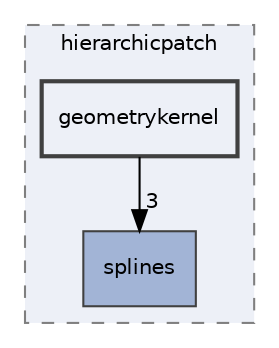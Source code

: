 digraph "geometrykernel"
{
 // LATEX_PDF_SIZE
  edge [fontname="Helvetica",fontsize="10",labelfontname="Helvetica",labelfontsize="10"];
  node [fontname="Helvetica",fontsize="10",shape=record];
  compound=true
  subgraph clusterdir_12fc9e68aad46ae2d80ba50ef1c96d76 {
    graph [ bgcolor="#edf0f7", pencolor="grey50", style="filled,dashed,", label="hierarchicpatch", fontname="Helvetica", fontsize="10", URL="dir_12fc9e68aad46ae2d80ba50ef1c96d76.html"]
  dir_db7a8382cbcdbcaaeb9c3dd2ed6d6157 [shape=box, label="splines", style="filled,", fillcolor="#a2b4d6", color="grey25", URL="dir_db7a8382cbcdbcaaeb9c3dd2ed6d6157.html"];
  dir_dd59cf058be4b87402b3a744c5ea20b5 [shape=box, label="geometrykernel", style="filled,bold,", fillcolor="#edf0f7", color="grey25", URL="dir_dd59cf058be4b87402b3a744c5ea20b5.html"];
  }
  dir_dd59cf058be4b87402b3a744c5ea20b5->dir_db7a8382cbcdbcaaeb9c3dd2ed6d6157 [headlabel="3", labeldistance=1.5 headhref="dir_000003_000010.html"];
}
